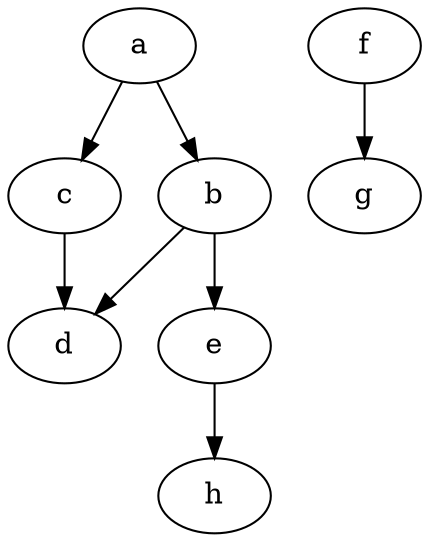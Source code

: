 digraph "example" {
a         [Weight=2];
b         [Weight=3];
a -> b    [Weight=1];
c         [Weight=3];
a -> c    [Weight=2];
d         [Weight=2];
b -> d    [Weight=2];
c -> d    [Weight=1];
e         [Weight=2];
b -> e    [Weight=5];
f         [Weight=2];
g         [Weight=2];
f -> g    [Weight=4];
h         [Weight=2];
e -> h    [Weight=1];
}